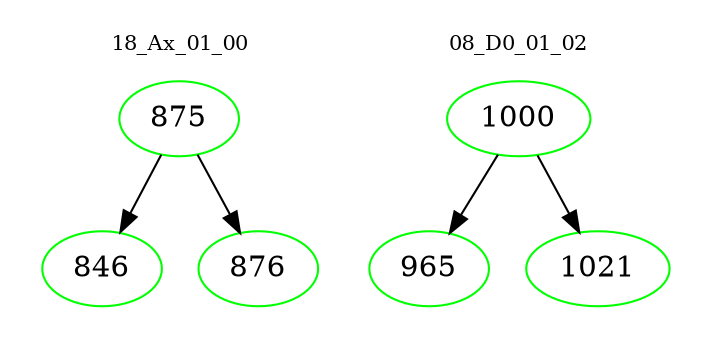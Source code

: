 digraph{
subgraph cluster_0 {
color = white
label = "18_Ax_01_00";
fontsize=10;
T0_875 [label="875", color="green"]
T0_875 -> T0_846 [color="black"]
T0_846 [label="846", color="green"]
T0_875 -> T0_876 [color="black"]
T0_876 [label="876", color="green"]
}
subgraph cluster_1 {
color = white
label = "08_D0_01_02";
fontsize=10;
T1_1000 [label="1000", color="green"]
T1_1000 -> T1_965 [color="black"]
T1_965 [label="965", color="green"]
T1_1000 -> T1_1021 [color="black"]
T1_1021 [label="1021", color="green"]
}
}
